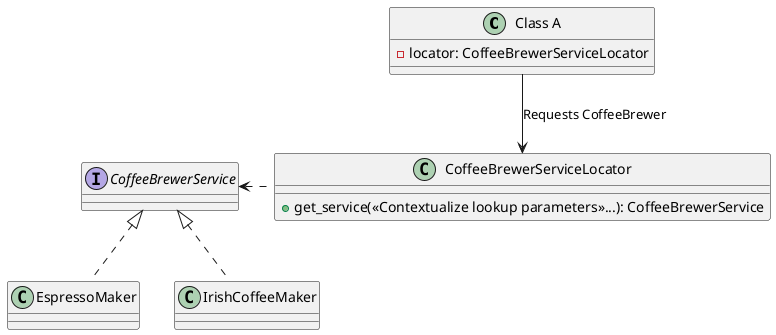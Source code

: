 @startuml
'https://plantuml.com/class-diagram

class "Class A" {
    {field} -locator: CoffeeBrewerServiceLocator
}

class CoffeeBrewerServiceLocator {
    {method} +get_service(<<Contextualize lookup parameters>>...): CoffeeBrewerService
}

"Class A" -down-> CoffeeBrewerServiceLocator : Requests CoffeeBrewer

interface CoffeeBrewerService

class EspressoMaker implements CoffeeBrewerService
class IrishCoffeeMaker implements CoffeeBrewerService

CoffeeBrewerServiceLocator .left.> CoffeeBrewerService

'abstract class AbstractList
'abstract AbstractCollection
'interface List
'interface Collection
'
'List <|-- AbstractList
'Collection <|-- AbstractCollection
'
'Collection <|- List
'AbstractCollection <|- AbstractList
'AbstractList <|-- ArrayList
'
'class ArrayList {
'Object[] elementData
'size()
'}
'
'enum TimeUnit {
'DAYS
'HOURS
'MINUTES
'}

@enduml